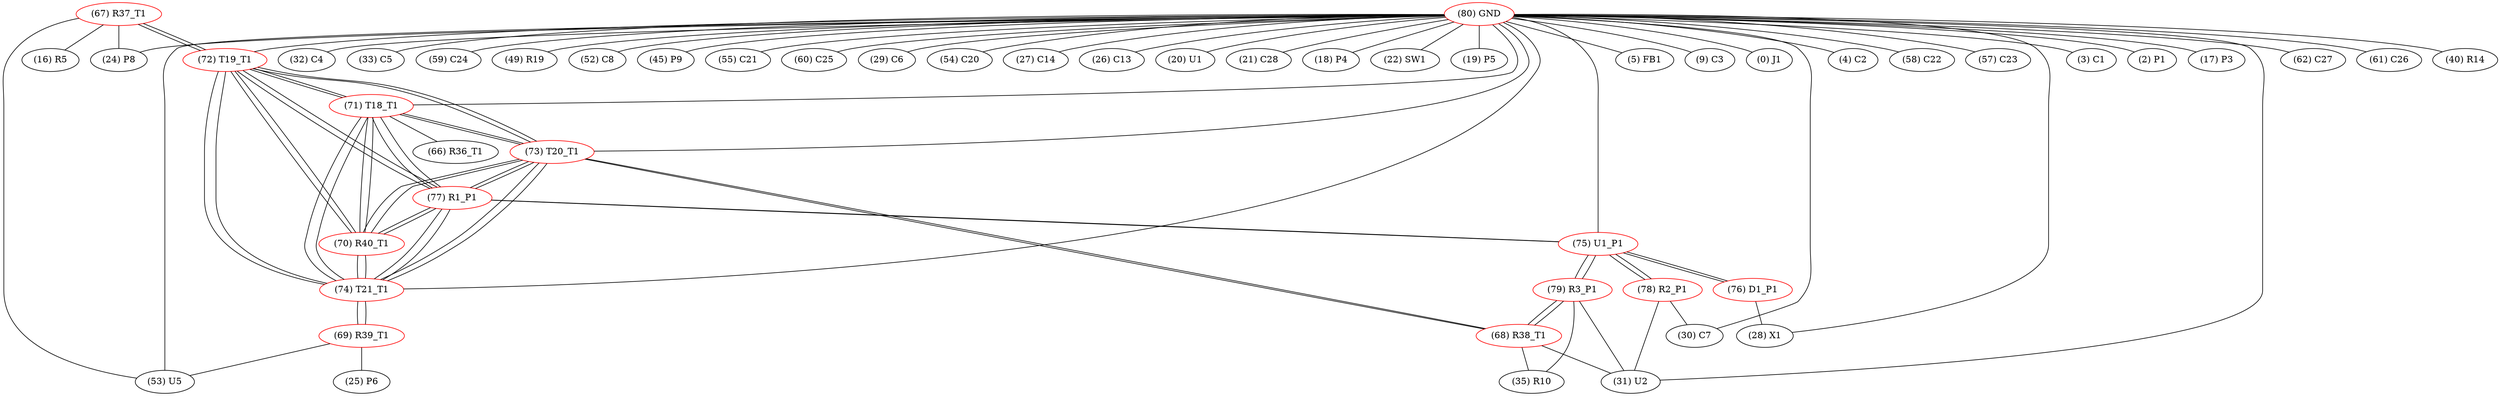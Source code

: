 graph {
	67 [label="(67) R37_T1" color=red]
	16 [label="(16) R5"]
	24 [label="(24) P8"]
	53 [label="(53) U5"]
	72 [label="(72) T19_T1"]
	68 [label="(68) R38_T1" color=red]
	31 [label="(31) U2"]
	35 [label="(35) R10"]
	79 [label="(79) R3_P1"]
	73 [label="(73) T20_T1"]
	69 [label="(69) R39_T1" color=red]
	53 [label="(53) U5"]
	25 [label="(25) P6"]
	74 [label="(74) T21_T1"]
	70 [label="(70) R40_T1" color=red]
	77 [label="(77) R1_P1"]
	71 [label="(71) T18_T1"]
	74 [label="(74) T21_T1"]
	73 [label="(73) T20_T1"]
	72 [label="(72) T19_T1"]
	71 [label="(71) T18_T1" color=red]
	66 [label="(66) R36_T1"]
	77 [label="(77) R1_P1"]
	74 [label="(74) T21_T1"]
	73 [label="(73) T20_T1"]
	72 [label="(72) T19_T1"]
	70 [label="(70) R40_T1"]
	72 [label="(72) T19_T1" color=red]
	67 [label="(67) R37_T1"]
	77 [label="(77) R1_P1"]
	71 [label="(71) T18_T1"]
	74 [label="(74) T21_T1"]
	73 [label="(73) T20_T1"]
	70 [label="(70) R40_T1"]
	73 [label="(73) T20_T1" color=red]
	68 [label="(68) R38_T1"]
	77 [label="(77) R1_P1"]
	71 [label="(71) T18_T1"]
	74 [label="(74) T21_T1"]
	72 [label="(72) T19_T1"]
	70 [label="(70) R40_T1"]
	74 [label="(74) T21_T1" color=red]
	69 [label="(69) R39_T1"]
	77 [label="(77) R1_P1"]
	71 [label="(71) T18_T1"]
	73 [label="(73) T20_T1"]
	72 [label="(72) T19_T1"]
	70 [label="(70) R40_T1"]
	75 [label="(75) U1_P1" color=red]
	76 [label="(76) D1_P1"]
	78 [label="(78) R2_P1"]
	79 [label="(79) R3_P1"]
	77 [label="(77) R1_P1"]
	76 [label="(76) D1_P1" color=red]
	28 [label="(28) X1"]
	75 [label="(75) U1_P1"]
	77 [label="(77) R1_P1" color=red]
	71 [label="(71) T18_T1"]
	74 [label="(74) T21_T1"]
	73 [label="(73) T20_T1"]
	72 [label="(72) T19_T1"]
	70 [label="(70) R40_T1"]
	75 [label="(75) U1_P1"]
	78 [label="(78) R2_P1" color=red]
	31 [label="(31) U2"]
	30 [label="(30) C7"]
	75 [label="(75) U1_P1"]
	79 [label="(79) R3_P1" color=red]
	31 [label="(31) U2"]
	35 [label="(35) R10"]
	68 [label="(68) R38_T1"]
	75 [label="(75) U1_P1"]
	80 [label="(80) GND" color=red]
	5 [label="(5) FB1"]
	9 [label="(9) C3"]
	0 [label="(0) J1"]
	4 [label="(4) C2"]
	58 [label="(58) C22"]
	57 [label="(57) C23"]
	3 [label="(3) C1"]
	2 [label="(2) P1"]
	17 [label="(17) P3"]
	62 [label="(62) C27"]
	61 [label="(61) C26"]
	40 [label="(40) R14"]
	32 [label="(32) C4"]
	33 [label="(33) C5"]
	53 [label="(53) U5"]
	59 [label="(59) C24"]
	49 [label="(49) R19"]
	52 [label="(52) C8"]
	45 [label="(45) P9"]
	55 [label="(55) C21"]
	28 [label="(28) X1"]
	60 [label="(60) C25"]
	29 [label="(29) C6"]
	30 [label="(30) C7"]
	54 [label="(54) C20"]
	27 [label="(27) C14"]
	26 [label="(26) C13"]
	31 [label="(31) U2"]
	20 [label="(20) U1"]
	24 [label="(24) P8"]
	21 [label="(21) C28"]
	18 [label="(18) P4"]
	22 [label="(22) SW1"]
	19 [label="(19) P5"]
	73 [label="(73) T20_T1"]
	72 [label="(72) T19_T1"]
	71 [label="(71) T18_T1"]
	74 [label="(74) T21_T1"]
	75 [label="(75) U1_P1"]
	67 -- 16
	67 -- 24
	67 -- 53
	67 -- 72
	68 -- 31
	68 -- 35
	68 -- 79
	68 -- 73
	69 -- 53
	69 -- 25
	69 -- 74
	70 -- 77
	70 -- 71
	70 -- 74
	70 -- 73
	70 -- 72
	71 -- 66
	71 -- 77
	71 -- 74
	71 -- 73
	71 -- 72
	71 -- 70
	72 -- 67
	72 -- 77
	72 -- 71
	72 -- 74
	72 -- 73
	72 -- 70
	73 -- 68
	73 -- 77
	73 -- 71
	73 -- 74
	73 -- 72
	73 -- 70
	74 -- 69
	74 -- 77
	74 -- 71
	74 -- 73
	74 -- 72
	74 -- 70
	75 -- 76
	75 -- 78
	75 -- 79
	75 -- 77
	76 -- 28
	76 -- 75
	77 -- 71
	77 -- 74
	77 -- 73
	77 -- 72
	77 -- 70
	77 -- 75
	78 -- 31
	78 -- 30
	78 -- 75
	79 -- 31
	79 -- 35
	79 -- 68
	79 -- 75
	80 -- 5
	80 -- 9
	80 -- 0
	80 -- 4
	80 -- 58
	80 -- 57
	80 -- 3
	80 -- 2
	80 -- 17
	80 -- 62
	80 -- 61
	80 -- 40
	80 -- 32
	80 -- 33
	80 -- 53
	80 -- 59
	80 -- 49
	80 -- 52
	80 -- 45
	80 -- 55
	80 -- 28
	80 -- 60
	80 -- 29
	80 -- 30
	80 -- 54
	80 -- 27
	80 -- 26
	80 -- 31
	80 -- 20
	80 -- 24
	80 -- 21
	80 -- 18
	80 -- 22
	80 -- 19
	80 -- 73
	80 -- 72
	80 -- 71
	80 -- 74
	80 -- 75
}